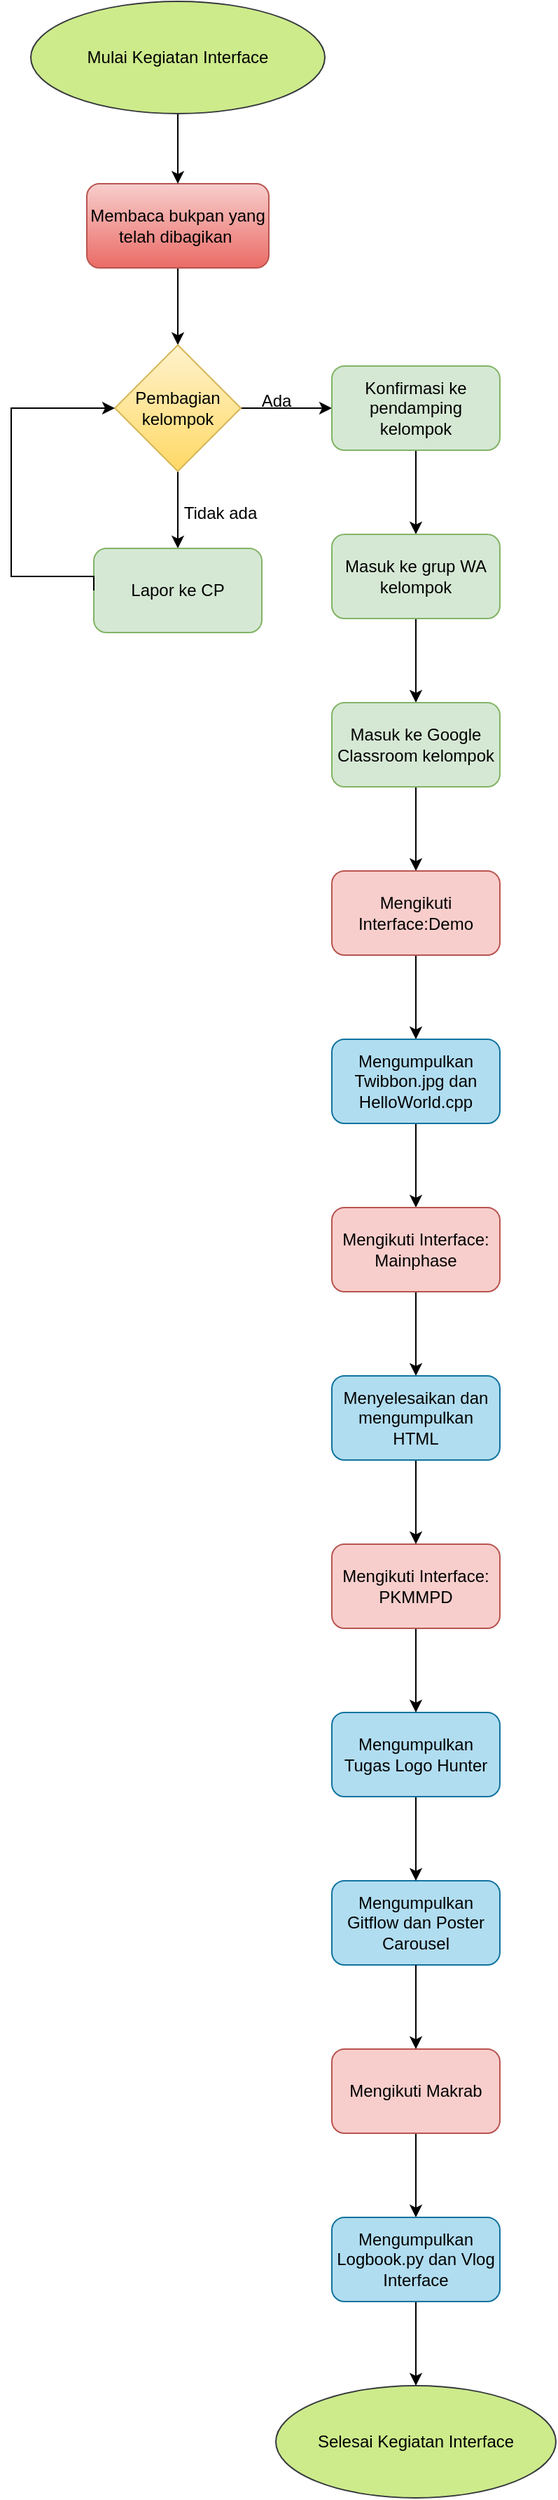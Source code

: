 <mxfile version="24.7.8">
  <diagram id="C5RBs43oDa-KdzZeNtuy" name="Page-1">
    <mxGraphModel dx="794" dy="539" grid="1" gridSize="10" guides="1" tooltips="1" connect="1" arrows="1" fold="1" page="1" pageScale="1" pageWidth="827" pageHeight="1169" math="0" shadow="0">
      <root>
        <mxCell id="WIyWlLk6GJQsqaUBKTNV-0" />
        <mxCell id="WIyWlLk6GJQsqaUBKTNV-1" parent="WIyWlLk6GJQsqaUBKTNV-0" />
        <mxCell id="yGrnE1PD_NmoXbB0c2LZ-3" value="" style="edgeStyle=orthogonalEdgeStyle;rounded=0;orthogonalLoop=1;jettySize=auto;html=1;" parent="WIyWlLk6GJQsqaUBKTNV-1" source="yGrnE1PD_NmoXbB0c2LZ-0" target="yGrnE1PD_NmoXbB0c2LZ-2" edge="1">
          <mxGeometry relative="1" as="geometry" />
        </mxCell>
        <mxCell id="yGrnE1PD_NmoXbB0c2LZ-0" value="Membaca bukpan yang telah dibagikan&amp;nbsp;" style="rounded=1;whiteSpace=wrap;html=1;fillColor=#f8cecc;gradientColor=#ea6b66;strokeColor=#b85450;" parent="WIyWlLk6GJQsqaUBKTNV-1" vertex="1">
          <mxGeometry x="155" y="130" width="130" height="60" as="geometry" />
        </mxCell>
        <mxCell id="yGrnE1PD_NmoXbB0c2LZ-1" value="" style="endArrow=classic;html=1;rounded=0;exitX=0.5;exitY=1;exitDx=0;exitDy=0;entryX=0.5;entryY=0;entryDx=0;entryDy=0;strokeColor=default;" parent="WIyWlLk6GJQsqaUBKTNV-1" source="jEUhK4ZdqcAdpbAayA9G-10" target="yGrnE1PD_NmoXbB0c2LZ-0" edge="1">
          <mxGeometry width="50" height="50" relative="1" as="geometry">
            <mxPoint x="220" y="70" as="sourcePoint" />
            <mxPoint x="260" y="120" as="targetPoint" />
          </mxGeometry>
        </mxCell>
        <mxCell id="yGrnE1PD_NmoXbB0c2LZ-5" value="" style="edgeStyle=orthogonalEdgeStyle;rounded=0;orthogonalLoop=1;jettySize=auto;html=1;" parent="WIyWlLk6GJQsqaUBKTNV-1" source="yGrnE1PD_NmoXbB0c2LZ-2" target="yGrnE1PD_NmoXbB0c2LZ-4" edge="1">
          <mxGeometry relative="1" as="geometry" />
        </mxCell>
        <mxCell id="yGrnE1PD_NmoXbB0c2LZ-12" value="" style="edgeStyle=orthogonalEdgeStyle;rounded=0;orthogonalLoop=1;jettySize=auto;html=1;" parent="WIyWlLk6GJQsqaUBKTNV-1" source="yGrnE1PD_NmoXbB0c2LZ-2" target="yGrnE1PD_NmoXbB0c2LZ-11" edge="1">
          <mxGeometry relative="1" as="geometry" />
        </mxCell>
        <mxCell id="yGrnE1PD_NmoXbB0c2LZ-2" value="Pembagian kelompok" style="rhombus;whiteSpace=wrap;html=1;fillColor=#fff2cc;gradientColor=#ffd966;strokeColor=#d6b656;" parent="WIyWlLk6GJQsqaUBKTNV-1" vertex="1">
          <mxGeometry x="175" y="245" width="90" height="90" as="geometry" />
        </mxCell>
        <mxCell id="yGrnE1PD_NmoXbB0c2LZ-4" value="Lapor ke CP" style="rounded=1;whiteSpace=wrap;html=1;fillColor=#d5e8d4;strokeColor=#82b366;" parent="WIyWlLk6GJQsqaUBKTNV-1" vertex="1">
          <mxGeometry x="160" y="390" width="120" height="60" as="geometry" />
        </mxCell>
        <mxCell id="yGrnE1PD_NmoXbB0c2LZ-10" value="" style="endArrow=classic;html=1;rounded=0;exitX=0;exitY=0.5;exitDx=0;exitDy=0;edgeStyle=orthogonalEdgeStyle;entryX=0;entryY=0.5;entryDx=0;entryDy=0;" parent="WIyWlLk6GJQsqaUBKTNV-1" source="yGrnE1PD_NmoXbB0c2LZ-4" target="yGrnE1PD_NmoXbB0c2LZ-2" edge="1">
          <mxGeometry width="50" height="50" relative="1" as="geometry">
            <mxPoint x="210" y="300" as="sourcePoint" />
            <mxPoint x="100" y="280" as="targetPoint" />
            <Array as="points">
              <mxPoint x="160" y="410" />
              <mxPoint x="101" y="410" />
              <mxPoint x="101" y="290" />
            </Array>
          </mxGeometry>
        </mxCell>
        <mxCell id="yGrnE1PD_NmoXbB0c2LZ-14" value="" style="edgeStyle=orthogonalEdgeStyle;rounded=0;orthogonalLoop=1;jettySize=auto;html=1;" parent="WIyWlLk6GJQsqaUBKTNV-1" source="yGrnE1PD_NmoXbB0c2LZ-11" target="yGrnE1PD_NmoXbB0c2LZ-13" edge="1">
          <mxGeometry relative="1" as="geometry" />
        </mxCell>
        <mxCell id="yGrnE1PD_NmoXbB0c2LZ-11" value="Konfirmasi ke pendamping kelompok" style="rounded=1;whiteSpace=wrap;html=1;fillColor=#d5e8d4;strokeColor=#82b366;" parent="WIyWlLk6GJQsqaUBKTNV-1" vertex="1">
          <mxGeometry x="330" y="260" width="120" height="60" as="geometry" />
        </mxCell>
        <mxCell id="yGrnE1PD_NmoXbB0c2LZ-16" value="" style="edgeStyle=orthogonalEdgeStyle;rounded=0;orthogonalLoop=1;jettySize=auto;html=1;" parent="WIyWlLk6GJQsqaUBKTNV-1" source="yGrnE1PD_NmoXbB0c2LZ-13" target="yGrnE1PD_NmoXbB0c2LZ-15" edge="1">
          <mxGeometry relative="1" as="geometry" />
        </mxCell>
        <mxCell id="yGrnE1PD_NmoXbB0c2LZ-13" value="Masuk ke grup WA kelompok" style="rounded=1;whiteSpace=wrap;html=1;fillColor=#d5e8d4;strokeColor=#82b366;" parent="WIyWlLk6GJQsqaUBKTNV-1" vertex="1">
          <mxGeometry x="330" y="380" width="120" height="60" as="geometry" />
        </mxCell>
        <mxCell id="yGrnE1PD_NmoXbB0c2LZ-18" value="" style="edgeStyle=orthogonalEdgeStyle;rounded=0;orthogonalLoop=1;jettySize=auto;html=1;exitX=0.5;exitY=1;exitDx=0;exitDy=0;entryX=0.5;entryY=0;entryDx=0;entryDy=0;" parent="WIyWlLk6GJQsqaUBKTNV-1" source="jEUhK4ZdqcAdpbAayA9G-11" target="jEUhK4ZdqcAdpbAayA9G-0" edge="1">
          <mxGeometry relative="1" as="geometry">
            <mxPoint x="600" y="720" as="sourcePoint" />
            <mxPoint x="680" y="730" as="targetPoint" />
          </mxGeometry>
        </mxCell>
        <mxCell id="jEUhK4ZdqcAdpbAayA9G-12" value="" style="edgeStyle=orthogonalEdgeStyle;rounded=0;orthogonalLoop=1;jettySize=auto;html=1;entryX=0.5;entryY=0;entryDx=0;entryDy=0;" edge="1" parent="WIyWlLk6GJQsqaUBKTNV-1" source="yGrnE1PD_NmoXbB0c2LZ-15" target="yGrnE1PD_NmoXbB0c2LZ-17">
          <mxGeometry relative="1" as="geometry">
            <mxPoint x="420" y="590" as="targetPoint" />
            <Array as="points">
              <mxPoint x="390" y="610" />
              <mxPoint x="390" y="610" />
            </Array>
          </mxGeometry>
        </mxCell>
        <mxCell id="yGrnE1PD_NmoXbB0c2LZ-15" value="Masuk ke Google Classroom kelompok" style="rounded=1;whiteSpace=wrap;html=1;fillColor=#d5e8d4;strokeColor=#82b366;" parent="WIyWlLk6GJQsqaUBKTNV-1" vertex="1">
          <mxGeometry x="330" y="500" width="120" height="60" as="geometry" />
        </mxCell>
        <mxCell id="jEUhK4ZdqcAdpbAayA9G-13" value="" style="edgeStyle=orthogonalEdgeStyle;rounded=0;orthogonalLoop=1;jettySize=auto;html=1;" edge="1" parent="WIyWlLk6GJQsqaUBKTNV-1" source="yGrnE1PD_NmoXbB0c2LZ-17" target="jEUhK4ZdqcAdpbAayA9G-11">
          <mxGeometry relative="1" as="geometry" />
        </mxCell>
        <mxCell id="yGrnE1PD_NmoXbB0c2LZ-17" value="Mengikuti Interface:Demo" style="rounded=1;whiteSpace=wrap;html=1;fillColor=#f8cecc;strokeColor=#b85450;" parent="WIyWlLk6GJQsqaUBKTNV-1" vertex="1">
          <mxGeometry x="330" y="620" width="120" height="60" as="geometry" />
        </mxCell>
        <mxCell id="jEUhK4ZdqcAdpbAayA9G-18" value="" style="edgeStyle=orthogonalEdgeStyle;rounded=0;orthogonalLoop=1;jettySize=auto;html=1;" edge="1" parent="WIyWlLk6GJQsqaUBKTNV-1" source="jEUhK4ZdqcAdpbAayA9G-0" target="jEUhK4ZdqcAdpbAayA9G-17">
          <mxGeometry relative="1" as="geometry" />
        </mxCell>
        <mxCell id="jEUhK4ZdqcAdpbAayA9G-19" style="edgeStyle=orthogonalEdgeStyle;rounded=0;orthogonalLoop=1;jettySize=auto;html=1;exitX=0.5;exitY=1;exitDx=0;exitDy=0;entryX=0.5;entryY=1;entryDx=0;entryDy=0;" edge="1" parent="WIyWlLk6GJQsqaUBKTNV-1" source="jEUhK4ZdqcAdpbAayA9G-17" target="jEUhK4ZdqcAdpbAayA9G-17">
          <mxGeometry relative="1" as="geometry" />
        </mxCell>
        <mxCell id="jEUhK4ZdqcAdpbAayA9G-0" value="Mengikuti Interface: Mainphase" style="whiteSpace=wrap;html=1;rounded=1;fillColor=#f8cecc;strokeColor=#b85450;" vertex="1" parent="WIyWlLk6GJQsqaUBKTNV-1">
          <mxGeometry x="330" y="860" width="120" height="60" as="geometry" />
        </mxCell>
        <mxCell id="jEUhK4ZdqcAdpbAayA9G-2" value="Ada" style="text;html=1;align=center;verticalAlign=middle;resizable=0;points=[];autosize=1;strokeColor=none;fillColor=none;" vertex="1" parent="WIyWlLk6GJQsqaUBKTNV-1">
          <mxGeometry x="270" y="270" width="40" height="30" as="geometry" />
        </mxCell>
        <mxCell id="jEUhK4ZdqcAdpbAayA9G-3" value="Tidak ada" style="text;html=1;align=center;verticalAlign=middle;resizable=0;points=[];autosize=1;strokeColor=none;fillColor=none;" vertex="1" parent="WIyWlLk6GJQsqaUBKTNV-1">
          <mxGeometry x="210" y="350" width="80" height="30" as="geometry" />
        </mxCell>
        <mxCell id="jEUhK4ZdqcAdpbAayA9G-29" value="" style="edgeStyle=orthogonalEdgeStyle;rounded=0;orthogonalLoop=1;jettySize=auto;html=1;" edge="1" parent="WIyWlLk6GJQsqaUBKTNV-1" source="jEUhK4ZdqcAdpbAayA9G-4" target="jEUhK4ZdqcAdpbAayA9G-28">
          <mxGeometry relative="1" as="geometry" />
        </mxCell>
        <mxCell id="jEUhK4ZdqcAdpbAayA9G-4" value="Mengikuti Interface: PKMMPD" style="whiteSpace=wrap;html=1;rounded=1;fillColor=#f8cecc;strokeColor=#b85450;" vertex="1" parent="WIyWlLk6GJQsqaUBKTNV-1">
          <mxGeometry x="330" y="1100" width="120" height="60" as="geometry" />
        </mxCell>
        <mxCell id="jEUhK4ZdqcAdpbAayA9G-27" style="edgeStyle=orthogonalEdgeStyle;rounded=0;orthogonalLoop=1;jettySize=auto;html=1;exitX=0.5;exitY=1;exitDx=0;exitDy=0;entryX=0.5;entryY=0;entryDx=0;entryDy=0;" edge="1" parent="WIyWlLk6GJQsqaUBKTNV-1" source="jEUhK4ZdqcAdpbAayA9G-6" target="jEUhK4ZdqcAdpbAayA9G-20">
          <mxGeometry relative="1" as="geometry" />
        </mxCell>
        <mxCell id="jEUhK4ZdqcAdpbAayA9G-6" value="Mengikuti Makrab" style="whiteSpace=wrap;html=1;rounded=1;fillColor=#f8cecc;strokeColor=#b85450;" vertex="1" parent="WIyWlLk6GJQsqaUBKTNV-1">
          <mxGeometry x="330" y="1460" width="120" height="60" as="geometry" />
        </mxCell>
        <mxCell id="jEUhK4ZdqcAdpbAayA9G-8" value="Selesai Kegiatan Interface" style="ellipse;whiteSpace=wrap;html=1;rounded=1;fillColor=#cdeb8b;strokeColor=#36393d;" vertex="1" parent="WIyWlLk6GJQsqaUBKTNV-1">
          <mxGeometry x="290" y="1700" width="200" height="80" as="geometry" />
        </mxCell>
        <mxCell id="jEUhK4ZdqcAdpbAayA9G-10" value="Mulai Kegiatan Interface" style="ellipse;whiteSpace=wrap;html=1;fillColor=#cdeb8b;strokeColor=#36393d;" vertex="1" parent="WIyWlLk6GJQsqaUBKTNV-1">
          <mxGeometry x="115" width="210" height="80" as="geometry" />
        </mxCell>
        <mxCell id="jEUhK4ZdqcAdpbAayA9G-11" value="Mengumpulkan Twibbon.jpg dan HelloWorld.cpp" style="whiteSpace=wrap;html=1;rounded=1;fillColor=#b1ddf0;strokeColor=#10739e;" vertex="1" parent="WIyWlLk6GJQsqaUBKTNV-1">
          <mxGeometry x="330" y="740" width="120" height="60" as="geometry" />
        </mxCell>
        <mxCell id="jEUhK4ZdqcAdpbAayA9G-31" style="edgeStyle=orthogonalEdgeStyle;rounded=0;orthogonalLoop=1;jettySize=auto;html=1;exitX=0.5;exitY=1;exitDx=0;exitDy=0;entryX=0.5;entryY=0;entryDx=0;entryDy=0;" edge="1" parent="WIyWlLk6GJQsqaUBKTNV-1" source="jEUhK4ZdqcAdpbAayA9G-17" target="jEUhK4ZdqcAdpbAayA9G-4">
          <mxGeometry relative="1" as="geometry" />
        </mxCell>
        <mxCell id="jEUhK4ZdqcAdpbAayA9G-17" value="Menyelesaikan dan mengumpulkan HTML" style="whiteSpace=wrap;html=1;rounded=1;fillColor=#b1ddf0;strokeColor=#10739e;" vertex="1" parent="WIyWlLk6GJQsqaUBKTNV-1">
          <mxGeometry x="330" y="980" width="120" height="60" as="geometry" />
        </mxCell>
        <mxCell id="jEUhK4ZdqcAdpbAayA9G-26" value="" style="edgeStyle=orthogonalEdgeStyle;rounded=0;orthogonalLoop=1;jettySize=auto;html=1;" edge="1" parent="WIyWlLk6GJQsqaUBKTNV-1" source="jEUhK4ZdqcAdpbAayA9G-20" target="jEUhK4ZdqcAdpbAayA9G-8">
          <mxGeometry relative="1" as="geometry" />
        </mxCell>
        <mxCell id="jEUhK4ZdqcAdpbAayA9G-20" value="Mengumpulkan Logbook.py dan Vlog Interface" style="whiteSpace=wrap;html=1;rounded=1;fillColor=#b1ddf0;strokeColor=#10739e;" vertex="1" parent="WIyWlLk6GJQsqaUBKTNV-1">
          <mxGeometry x="330" y="1580" width="120" height="60" as="geometry" />
        </mxCell>
        <mxCell id="jEUhK4ZdqcAdpbAayA9G-23" value="Mengumpulkan Gitflow dan Poster Carousel" style="whiteSpace=wrap;html=1;rounded=1;fillColor=#b1ddf0;strokeColor=#10739e;" vertex="1" parent="WIyWlLk6GJQsqaUBKTNV-1">
          <mxGeometry x="330" y="1340" width="120" height="60" as="geometry" />
        </mxCell>
        <mxCell id="jEUhK4ZdqcAdpbAayA9G-25" value="" style="endArrow=classic;html=1;rounded=0;entryX=0.5;entryY=0;entryDx=0;entryDy=0;exitX=0.5;exitY=1;exitDx=0;exitDy=0;" edge="1" parent="WIyWlLk6GJQsqaUBKTNV-1" source="jEUhK4ZdqcAdpbAayA9G-23" target="jEUhK4ZdqcAdpbAayA9G-6">
          <mxGeometry width="50" height="50" relative="1" as="geometry">
            <mxPoint x="390" y="1170" as="sourcePoint" />
            <mxPoint x="430" y="1120" as="targetPoint" />
          </mxGeometry>
        </mxCell>
        <mxCell id="jEUhK4ZdqcAdpbAayA9G-30" style="edgeStyle=orthogonalEdgeStyle;rounded=0;orthogonalLoop=1;jettySize=auto;html=1;exitX=0.5;exitY=1;exitDx=0;exitDy=0;entryX=0.5;entryY=0;entryDx=0;entryDy=0;" edge="1" parent="WIyWlLk6GJQsqaUBKTNV-1" source="jEUhK4ZdqcAdpbAayA9G-28" target="jEUhK4ZdqcAdpbAayA9G-23">
          <mxGeometry relative="1" as="geometry" />
        </mxCell>
        <mxCell id="jEUhK4ZdqcAdpbAayA9G-28" value="Mengumpulkan Tugas Logo Hunter" style="whiteSpace=wrap;html=1;rounded=1;fillColor=#b1ddf0;strokeColor=#10739e;" vertex="1" parent="WIyWlLk6GJQsqaUBKTNV-1">
          <mxGeometry x="330" y="1220" width="120" height="60" as="geometry" />
        </mxCell>
      </root>
    </mxGraphModel>
  </diagram>
</mxfile>
